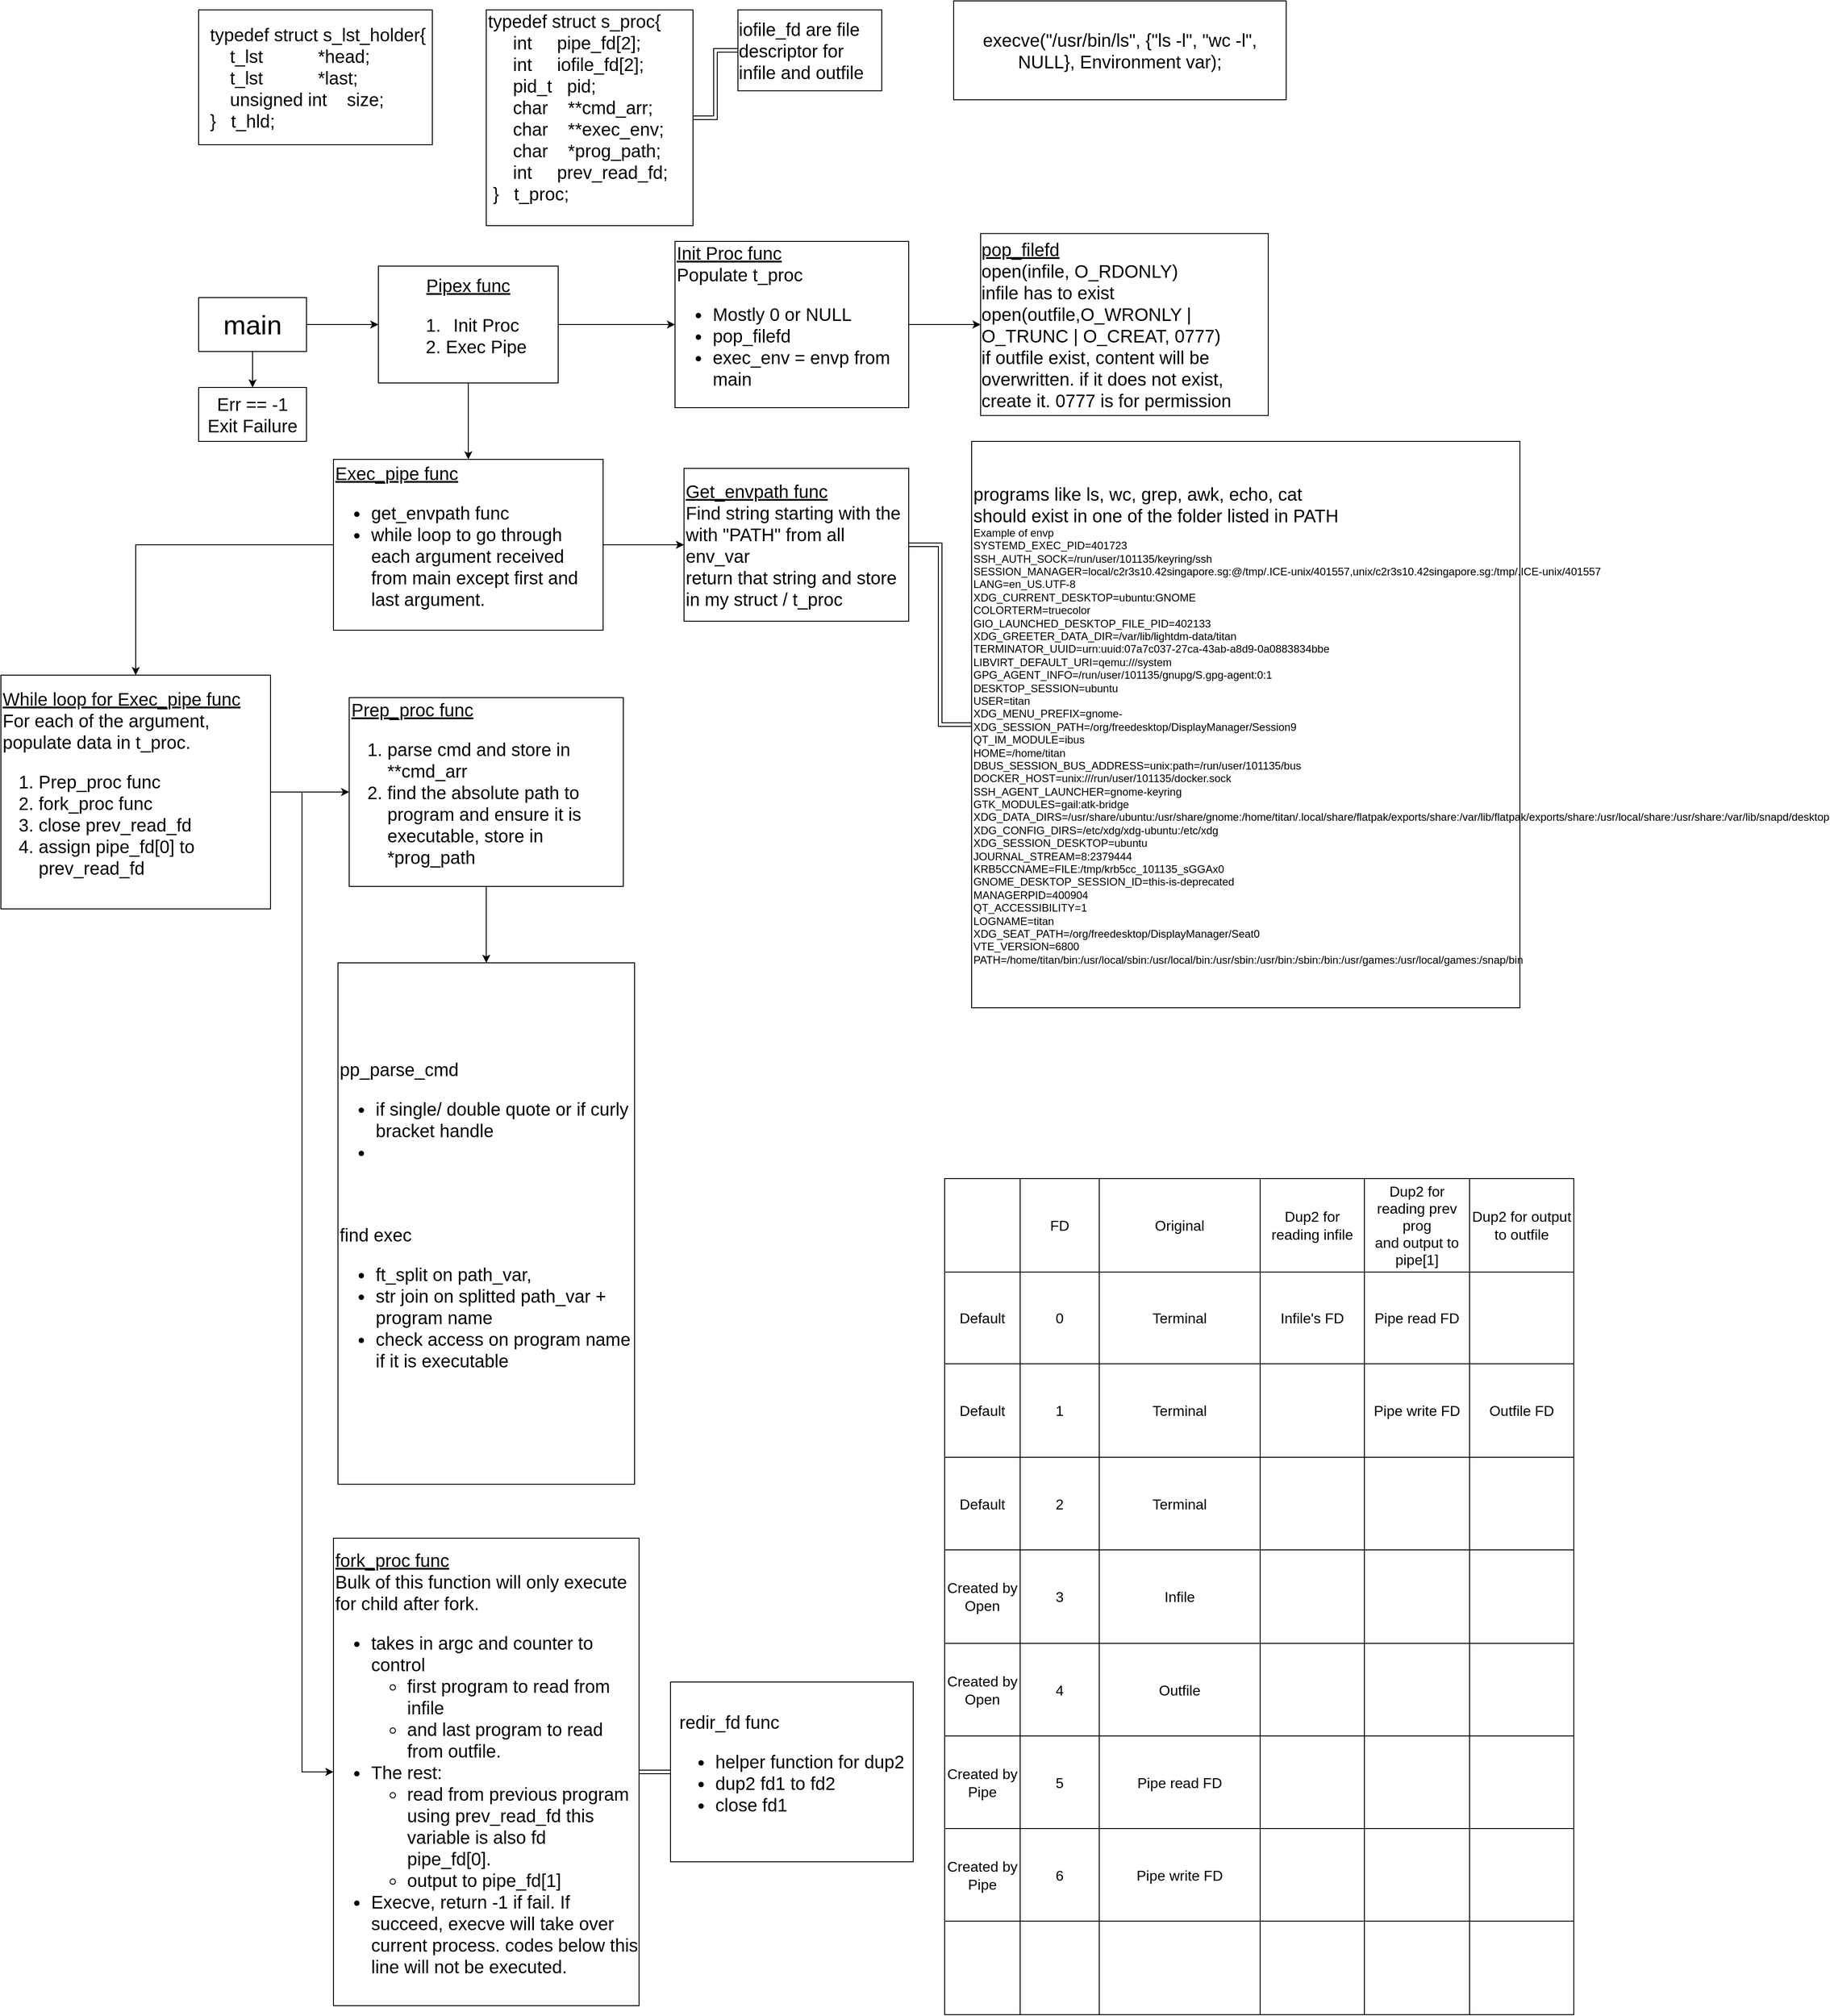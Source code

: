<mxfile version="22.0.8" type="github">
  <diagram name="Page-1" id="S5-0JtYaMWdxEyBJnW1v">
    <mxGraphModel dx="3718" dy="2700" grid="1" gridSize="10" guides="1" tooltips="1" connect="1" arrows="1" fold="1" page="1" pageScale="1" pageWidth="850" pageHeight="1100" math="0" shadow="0">
      <root>
        <mxCell id="0" />
        <mxCell id="1" parent="0" />
        <mxCell id="DZKNoQdhy6jW-IzfUURD-4" style="edgeStyle=orthogonalEdgeStyle;rounded=0;orthogonalLoop=1;jettySize=auto;html=1;" parent="1" source="DZKNoQdhy6jW-IzfUURD-2" target="DZKNoQdhy6jW-IzfUURD-3" edge="1">
          <mxGeometry relative="1" as="geometry" />
        </mxCell>
        <mxCell id="Xo_m1RiFRlMSzJI0WYCG-6" style="edgeStyle=orthogonalEdgeStyle;rounded=0;orthogonalLoop=1;jettySize=auto;html=1;entryX=0;entryY=0.5;entryDx=0;entryDy=0;" parent="1" source="DZKNoQdhy6jW-IzfUURD-2" target="DZKNoQdhy6jW-IzfUURD-5" edge="1">
          <mxGeometry relative="1" as="geometry" />
        </mxCell>
        <mxCell id="DZKNoQdhy6jW-IzfUURD-2" value="&lt;font style=&quot;font-size: 30px;&quot;&gt;main&lt;/font&gt;" style="rounded=0;whiteSpace=wrap;html=1;" parent="1" vertex="1">
          <mxGeometry x="40" y="80" width="120" height="60" as="geometry" />
        </mxCell>
        <mxCell id="DZKNoQdhy6jW-IzfUURD-3" value="&lt;font style=&quot;font-size: 20px;&quot;&gt;Err == -1&lt;br&gt;Exit Failure&lt;/font&gt;" style="rounded=0;whiteSpace=wrap;html=1;" parent="1" vertex="1">
          <mxGeometry x="40" y="180" width="120" height="60" as="geometry" />
        </mxCell>
        <mxCell id="Xo_m1RiFRlMSzJI0WYCG-9" style="edgeStyle=orthogonalEdgeStyle;rounded=0;orthogonalLoop=1;jettySize=auto;html=1;" parent="1" source="DZKNoQdhy6jW-IzfUURD-5" target="Xo_m1RiFRlMSzJI0WYCG-7" edge="1">
          <mxGeometry relative="1" as="geometry" />
        </mxCell>
        <mxCell id="Xo_m1RiFRlMSzJI0WYCG-14" style="edgeStyle=orthogonalEdgeStyle;rounded=0;orthogonalLoop=1;jettySize=auto;html=1;" parent="1" source="DZKNoQdhy6jW-IzfUURD-5" target="Xo_m1RiFRlMSzJI0WYCG-12" edge="1">
          <mxGeometry relative="1" as="geometry" />
        </mxCell>
        <mxCell id="DZKNoQdhy6jW-IzfUURD-5" value="&lt;font style=&quot;font-size: 20px;&quot;&gt;&lt;u&gt;Pipex func&lt;/u&gt;&lt;br&gt;&lt;ol&gt;&lt;li&gt;Init Proc&lt;/li&gt;&lt;li&gt;Exec Pipe&lt;/li&gt;&lt;/ol&gt;&lt;/font&gt;" style="rounded=0;whiteSpace=wrap;html=1;align=center;" parent="1" vertex="1">
          <mxGeometry x="240" y="45" width="200" height="130" as="geometry" />
        </mxCell>
        <mxCell id="Xo_m1RiFRlMSzJI0WYCG-5" style="edgeStyle=orthogonalEdgeStyle;rounded=0;orthogonalLoop=1;jettySize=auto;html=1;entryX=0;entryY=0.5;entryDx=0;entryDy=0;shape=link;" parent="1" source="Xo_m1RiFRlMSzJI0WYCG-1" target="Xo_m1RiFRlMSzJI0WYCG-3" edge="1">
          <mxGeometry relative="1" as="geometry" />
        </mxCell>
        <mxCell id="Xo_m1RiFRlMSzJI0WYCG-1" value="&lt;div style=&quot;font-size: 20px;&quot;&gt;&lt;font style=&quot;font-size: 20px;&quot;&gt;&lt;span style=&quot;background-color: initial;&quot;&gt;typedef struct s_proc{&lt;/span&gt;&lt;br&gt;&lt;/font&gt;&lt;/div&gt;&lt;div style=&quot;font-size: 20px;&quot;&gt;&lt;font style=&quot;font-size: 20px;&quot;&gt;&amp;nbsp; &amp;nbsp; &amp;nbsp;int&amp;nbsp; &amp;nbsp; &amp;nbsp;pipe_fd[2];&lt;/font&gt;&lt;/div&gt;&lt;div style=&quot;font-size: 20px;&quot;&gt;&lt;font style=&quot;font-size: 20px;&quot;&gt;&amp;nbsp; &amp;nbsp; &amp;nbsp;int&amp;nbsp; &amp;nbsp; &amp;nbsp;iofile_fd[2];&lt;/font&gt;&lt;/div&gt;&lt;div style=&quot;font-size: 20px;&quot;&gt;&lt;font style=&quot;font-size: 20px;&quot;&gt;&amp;nbsp; &amp;nbsp; &amp;nbsp;pid_t&amp;nbsp; &amp;nbsp;pid;&lt;/font&gt;&lt;/div&gt;&lt;div style=&quot;font-size: 20px;&quot;&gt;&lt;font style=&quot;font-size: 20px;&quot;&gt;&amp;nbsp; &amp;nbsp; &amp;nbsp;char&amp;nbsp; &amp;nbsp; **cmd_arr;&lt;/font&gt;&lt;/div&gt;&lt;div style=&quot;font-size: 20px;&quot;&gt;&lt;font style=&quot;font-size: 20px;&quot;&gt;&amp;nbsp; &amp;nbsp; &amp;nbsp;char&amp;nbsp; &amp;nbsp; **exec_env;&lt;/font&gt;&lt;/div&gt;&lt;div style=&quot;font-size: 20px;&quot;&gt;&lt;font style=&quot;font-size: 20px;&quot;&gt;&amp;nbsp; &amp;nbsp; &amp;nbsp;char&amp;nbsp; &amp;nbsp; *prog_path;&lt;/font&gt;&lt;/div&gt;&lt;div style=&quot;font-size: 20px;&quot;&gt;&lt;font style=&quot;font-size: 20px;&quot;&gt;&amp;nbsp; &amp;nbsp; &amp;nbsp;int&amp;nbsp; &amp;nbsp; &amp;nbsp;prev_read_fd;&lt;/font&gt;&lt;/div&gt;&lt;div style=&quot;font-size: 20px;&quot;&gt;&lt;font style=&quot;font-size: 20px;&quot;&gt;&amp;nbsp;}&amp;nbsp; &amp;nbsp;t_proc;&lt;/font&gt;&lt;/div&gt;&lt;div style=&quot;font-size: 20px;&quot;&gt;&lt;br&gt;&lt;/div&gt;" style="rounded=0;whiteSpace=wrap;html=1;align=left;" parent="1" vertex="1">
          <mxGeometry x="360" y="-240" width="230" height="240" as="geometry" />
        </mxCell>
        <mxCell id="Xo_m1RiFRlMSzJI0WYCG-2" value="&lt;div style=&quot;border-color: var(--border-color); text-align: left; font-size: 20px;&quot;&gt;&lt;font style=&quot;font-size: 20px;&quot;&gt;&amp;nbsp;typedef struct s_lst_holder{&lt;/font&gt;&lt;/div&gt;&lt;div style=&quot;border-color: var(--border-color); text-align: left; font-size: 20px;&quot;&gt;&lt;font style=&quot;font-size: 20px;&quot;&gt;&amp;nbsp; &amp;nbsp; &amp;nbsp;t_lst&amp;nbsp; &amp;nbsp; &amp;nbsp; &amp;nbsp; &amp;nbsp; &amp;nbsp;*head;&lt;/font&gt;&lt;/div&gt;&lt;div style=&quot;border-color: var(--border-color); text-align: left; font-size: 20px;&quot;&gt;&lt;font style=&quot;font-size: 20px;&quot;&gt;&amp;nbsp; &amp;nbsp; &amp;nbsp;t_lst&amp;nbsp; &amp;nbsp; &amp;nbsp; &amp;nbsp; &amp;nbsp; &amp;nbsp;*last;&lt;/font&gt;&lt;/div&gt;&lt;div style=&quot;border-color: var(--border-color); text-align: left; font-size: 20px;&quot;&gt;&lt;font style=&quot;font-size: 20px;&quot;&gt;&amp;nbsp; &amp;nbsp; &amp;nbsp;unsigned int&amp;nbsp; &amp;nbsp; size;&lt;/font&gt;&lt;/div&gt;&lt;div style=&quot;border-color: var(--border-color); text-align: left; font-size: 20px;&quot;&gt;&lt;font style=&quot;font-size: 20px;&quot;&gt;&amp;nbsp;}&amp;nbsp; &amp;nbsp;t_hld;&lt;/font&gt;&lt;/div&gt;" style="rounded=0;whiteSpace=wrap;html=1;" parent="1" vertex="1">
          <mxGeometry x="40" y="-240" width="260" height="150" as="geometry" />
        </mxCell>
        <mxCell id="Xo_m1RiFRlMSzJI0WYCG-3" value="&lt;div style=&quot;text-align: left;&quot;&gt;&lt;span style=&quot;background-color: initial;&quot;&gt;&lt;font style=&quot;font-size: 20px;&quot;&gt;iofile_fd are file descriptor for&amp;nbsp; infile and outfile&lt;/font&gt;&lt;/span&gt;&lt;/div&gt;" style="rounded=0;whiteSpace=wrap;html=1;" parent="1" vertex="1">
          <mxGeometry x="640" y="-240" width="160" height="90" as="geometry" />
        </mxCell>
        <mxCell id="Xo_m1RiFRlMSzJI0WYCG-11" style="edgeStyle=orthogonalEdgeStyle;rounded=0;orthogonalLoop=1;jettySize=auto;html=1;" parent="1" source="Xo_m1RiFRlMSzJI0WYCG-7" target="Xo_m1RiFRlMSzJI0WYCG-10" edge="1">
          <mxGeometry relative="1" as="geometry" />
        </mxCell>
        <mxCell id="Xo_m1RiFRlMSzJI0WYCG-7" value="&lt;font style=&quot;font-size: 20px;&quot;&gt;&lt;u&gt;Init Proc func&lt;/u&gt;&lt;br&gt;&lt;span style=&quot;background-color: initial;&quot;&gt;Populate t_proc&lt;/span&gt;&lt;br&gt;&lt;ul&gt;&lt;li&gt;&lt;font style=&quot;font-size: 20px;&quot;&gt;Mostly 0 or NULL&lt;br&gt;&lt;/font&gt;&lt;/li&gt;&lt;li&gt;&lt;font style=&quot;font-size: 20px;&quot;&gt;pop_filefd&lt;/font&gt;&lt;/li&gt;&lt;li&gt;&lt;font style=&quot;font-size: 20px;&quot;&gt;exec_env = envp from main&lt;/font&gt;&lt;/li&gt;&lt;/ul&gt;&lt;/font&gt;" style="rounded=0;whiteSpace=wrap;html=1;align=left;" parent="1" vertex="1">
          <mxGeometry x="570" y="17.5" width="260" height="185" as="geometry" />
        </mxCell>
        <mxCell id="Xo_m1RiFRlMSzJI0WYCG-10" value="&lt;div style=&quot;text-align: left; font-size: 20px;&quot;&gt;&lt;span style=&quot;background-color: initial;&quot;&gt;&lt;font style=&quot;font-size: 20px;&quot;&gt;&lt;u&gt;pop_filefd&lt;/u&gt;&lt;/font&gt;&lt;/span&gt;&lt;/div&gt;&lt;div style=&quot;text-align: left; font-size: 20px;&quot;&gt;&lt;span style=&quot;background-color: initial;&quot;&gt;&lt;font style=&quot;font-size: 20px;&quot;&gt;open(infile, O_RDONLY)&lt;/font&gt;&lt;/span&gt;&lt;/div&gt;&lt;div style=&quot;text-align: left; font-size: 20px;&quot;&gt;&lt;span style=&quot;background-color: initial;&quot;&gt;&lt;font style=&quot;font-size: 20px;&quot;&gt;infile has to exist&lt;/font&gt;&lt;/span&gt;&lt;/div&gt;&lt;div style=&quot;text-align: left; font-size: 20px;&quot;&gt;&lt;span style=&quot;background-color: initial;&quot;&gt;&lt;font style=&quot;font-size: 20px;&quot;&gt;open(outfile,O_WRONLY | O_TRUNC | O_CREAT, 0777)&lt;/font&gt;&lt;/span&gt;&lt;/div&gt;&lt;div style=&quot;text-align: left; font-size: 20px;&quot;&gt;&lt;span style=&quot;background-color: initial;&quot;&gt;&lt;font style=&quot;font-size: 20px;&quot;&gt;if outfile exist, content will be overwritten. if it does not exist, create it. 0777 is for permission&lt;/font&gt;&lt;/span&gt;&lt;/div&gt;" style="rounded=0;whiteSpace=wrap;html=1;" parent="1" vertex="1">
          <mxGeometry x="910" y="8.75" width="320" height="202.5" as="geometry" />
        </mxCell>
        <mxCell id="Xo_m1RiFRlMSzJI0WYCG-19" style="edgeStyle=orthogonalEdgeStyle;rounded=0;orthogonalLoop=1;jettySize=auto;html=1;entryX=0;entryY=0.5;entryDx=0;entryDy=0;" parent="1" source="Xo_m1RiFRlMSzJI0WYCG-12" target="Xo_m1RiFRlMSzJI0WYCG-13" edge="1">
          <mxGeometry relative="1" as="geometry" />
        </mxCell>
        <mxCell id="Xo_m1RiFRlMSzJI0WYCG-21" style="edgeStyle=orthogonalEdgeStyle;rounded=0;orthogonalLoop=1;jettySize=auto;html=1;entryX=0.5;entryY=0;entryDx=0;entryDy=0;" parent="1" source="Xo_m1RiFRlMSzJI0WYCG-12" target="Xo_m1RiFRlMSzJI0WYCG-20" edge="1">
          <mxGeometry relative="1" as="geometry" />
        </mxCell>
        <mxCell id="Xo_m1RiFRlMSzJI0WYCG-12" value="&lt;font style=&quot;font-size: 20px;&quot;&gt;&lt;u&gt;Exec_pipe func&lt;/u&gt;&lt;br&gt;&lt;ul&gt;&lt;li&gt;&lt;font style=&quot;font-size: 20px;&quot;&gt;get_envpath func&lt;/font&gt;&lt;/li&gt;&lt;li&gt;&lt;font style=&quot;font-size: 20px;&quot;&gt;while loop to go through each argument received from main except first and last argument.&lt;/font&gt;&lt;/li&gt;&lt;/ul&gt;&lt;/font&gt;" style="rounded=0;whiteSpace=wrap;html=1;align=left;" parent="1" vertex="1">
          <mxGeometry x="190" y="260" width="300" height="190" as="geometry" />
        </mxCell>
        <mxCell id="Xo_m1RiFRlMSzJI0WYCG-16" style="edgeStyle=orthogonalEdgeStyle;rounded=0;orthogonalLoop=1;jettySize=auto;html=1;shape=link;" parent="1" source="Xo_m1RiFRlMSzJI0WYCG-13" target="Xo_m1RiFRlMSzJI0WYCG-15" edge="1">
          <mxGeometry relative="1" as="geometry" />
        </mxCell>
        <mxCell id="Xo_m1RiFRlMSzJI0WYCG-13" value="&lt;font style=&quot;font-size: 20px;&quot;&gt;&lt;u&gt;Get_envpath func&lt;/u&gt;&lt;br&gt;Find string starting with the with &quot;PATH&quot; from all env_var&lt;br&gt;return that string and store in my struct / t_proc&lt;br&gt;&lt;/font&gt;" style="rounded=0;whiteSpace=wrap;html=1;align=left;" parent="1" vertex="1">
          <mxGeometry x="580" y="270" width="250" height="170" as="geometry" />
        </mxCell>
        <mxCell id="Xo_m1RiFRlMSzJI0WYCG-15" value="&lt;div style=&quot;text-align: justify;&quot;&gt;&lt;br&gt;&lt;/div&gt;&lt;font style=&quot;font-size: 20px;&quot;&gt;&lt;div style=&quot;text-align: justify;&quot;&gt;&lt;span style=&quot;background-color: initial;&quot;&gt;programs like ls, wc, grep, awk, echo, cat&amp;nbsp;&lt;/span&gt;&lt;/div&gt;&lt;div style=&quot;text-align: justify;&quot;&gt;&lt;span style=&quot;background-color: initial;&quot;&gt;should exist in one of the folder listed in PATH&lt;/span&gt;&lt;/div&gt;&lt;/font&gt;&lt;div style=&quot;text-align: justify;&quot;&gt;&lt;span style=&quot;background-color: initial;&quot;&gt;Example of envp&lt;/span&gt;&lt;/div&gt;&lt;div style=&quot;text-align: justify;&quot;&gt;SYSTEMD_EXEC_PID=401723&lt;/div&gt;&lt;div style=&quot;text-align: justify;&quot;&gt;SSH_AUTH_SOCK=/run/user/101135/keyring/ssh&lt;/div&gt;&lt;div style=&quot;text-align: justify;&quot;&gt;SESSION_MANAGER=local/c2r3s10.42singapore.sg:@/tmp/.ICE-unix/401557,unix/c2r3s10.42singapore.sg:/tmp/.ICE-unix/401557&lt;/div&gt;&lt;div style=&quot;text-align: justify;&quot;&gt;LANG=en_US.UTF-8&lt;/div&gt;&lt;div style=&quot;text-align: justify;&quot;&gt;XDG_CURRENT_DESKTOP=ubuntu:GNOME&lt;/div&gt;&lt;div style=&quot;text-align: justify;&quot;&gt;COLORTERM=truecolor&lt;/div&gt;&lt;div style=&quot;text-align: justify;&quot;&gt;GIO_LAUNCHED_DESKTOP_FILE_PID=402133&lt;/div&gt;&lt;div style=&quot;text-align: justify;&quot;&gt;XDG_GREETER_DATA_DIR=/var/lib/lightdm-data/titan&lt;/div&gt;&lt;div style=&quot;text-align: justify;&quot;&gt;TERMINATOR_UUID=urn:uuid:07a7c037-27ca-43ab-a8d9-0a0883834bbe&lt;/div&gt;&lt;div style=&quot;text-align: justify;&quot;&gt;LIBVIRT_DEFAULT_URI=qemu:///system&lt;/div&gt;&lt;div style=&quot;text-align: justify;&quot;&gt;GPG_AGENT_INFO=/run/user/101135/gnupg/S.gpg-agent:0:1&lt;/div&gt;&lt;div style=&quot;text-align: justify;&quot;&gt;DESKTOP_SESSION=ubuntu&lt;/div&gt;&lt;div style=&quot;text-align: justify;&quot;&gt;USER=titan&lt;/div&gt;&lt;div style=&quot;text-align: justify;&quot;&gt;XDG_MENU_PREFIX=gnome-&lt;/div&gt;&lt;div style=&quot;text-align: justify;&quot;&gt;XDG_SESSION_PATH=/org/freedesktop/DisplayManager/Session9&lt;/div&gt;&lt;div style=&quot;text-align: justify;&quot;&gt;QT_IM_MODULE=ibus&lt;/div&gt;&lt;div style=&quot;text-align: justify;&quot;&gt;HOME=/home/titan&lt;/div&gt;&lt;div style=&quot;text-align: justify;&quot;&gt;DBUS_SESSION_BUS_ADDRESS=unix:path=/run/user/101135/bus&lt;/div&gt;&lt;div style=&quot;text-align: justify;&quot;&gt;DOCKER_HOST=unix:///run/user/101135/docker.sock&lt;/div&gt;&lt;div style=&quot;text-align: justify;&quot;&gt;SSH_AGENT_LAUNCHER=gnome-keyring&lt;/div&gt;&lt;div style=&quot;text-align: justify;&quot;&gt;GTK_MODULES=gail:atk-bridge&lt;/div&gt;&lt;div style=&quot;text-align: justify;&quot;&gt;XDG_DATA_DIRS=/usr/share/ubuntu:/usr/share/gnome:/home/titan/.local/share/flatpak/exports/share:/var/lib/flatpak/exports/share:/usr/local/share:/usr/share:/var/lib/snapd/desktop&lt;/div&gt;&lt;div style=&quot;text-align: justify;&quot;&gt;XDG_CONFIG_DIRS=/etc/xdg/xdg-ubuntu:/etc/xdg&lt;/div&gt;&lt;div style=&quot;text-align: justify;&quot;&gt;XDG_SESSION_DESKTOP=ubuntu&lt;/div&gt;&lt;div style=&quot;text-align: justify;&quot;&gt;JOURNAL_STREAM=8:2379444&lt;/div&gt;&lt;div style=&quot;text-align: justify;&quot;&gt;KRB5CCNAME=FILE:/tmp/krb5cc_101135_sGGAx0&lt;/div&gt;&lt;div style=&quot;text-align: justify;&quot;&gt;GNOME_DESKTOP_SESSION_ID=this-is-deprecated&lt;/div&gt;&lt;div style=&quot;text-align: justify;&quot;&gt;MANAGERPID=400904&lt;/div&gt;&lt;div style=&quot;text-align: justify;&quot;&gt;QT_ACCESSIBILITY=1&lt;/div&gt;&lt;div style=&quot;text-align: justify;&quot;&gt;LOGNAME=titan&lt;/div&gt;&lt;div style=&quot;text-align: justify;&quot;&gt;XDG_SEAT_PATH=/org/freedesktop/DisplayManager/Seat0&lt;/div&gt;&lt;div style=&quot;text-align: justify;&quot;&gt;VTE_VERSION=6800&lt;/div&gt;&lt;div style=&quot;text-align: justify;&quot;&gt;PATH=/home/titan/bin:/usr/local/sbin:/usr/local/bin:/usr/sbin:/usr/bin:/sbin:/bin:/usr/games:/usr/local/games:/snap/bin&lt;/div&gt;&lt;div style=&quot;text-align: justify;&quot;&gt;&lt;br&gt;&lt;/div&gt;" style="rounded=0;whiteSpace=wrap;html=1;align=left;" parent="1" vertex="1">
          <mxGeometry x="900" y="240" width="610" height="630" as="geometry" />
        </mxCell>
        <mxCell id="Xo_m1RiFRlMSzJI0WYCG-24" style="edgeStyle=orthogonalEdgeStyle;rounded=0;orthogonalLoop=1;jettySize=auto;html=1;" parent="1" source="Xo_m1RiFRlMSzJI0WYCG-20" target="Xo_m1RiFRlMSzJI0WYCG-22" edge="1">
          <mxGeometry relative="1" as="geometry" />
        </mxCell>
        <mxCell id="Xo_m1RiFRlMSzJI0WYCG-27" style="edgeStyle=orthogonalEdgeStyle;rounded=0;orthogonalLoop=1;jettySize=auto;html=1;entryX=0;entryY=0.5;entryDx=0;entryDy=0;" parent="1" source="Xo_m1RiFRlMSzJI0WYCG-20" target="Xo_m1RiFRlMSzJI0WYCG-25" edge="1">
          <mxGeometry relative="1" as="geometry" />
        </mxCell>
        <mxCell id="Xo_m1RiFRlMSzJI0WYCG-20" value="&lt;font style=&quot;font-size: 20px;&quot;&gt;&lt;u&gt;While loop for Exec_pipe func&lt;br&gt;&lt;/u&gt;For each of the argument, populate data in t_proc.&lt;br&gt;&lt;ol&gt;&lt;li&gt;&lt;font style=&quot;font-size: 20px;&quot;&gt;Prep_proc func&lt;/font&gt;&lt;/li&gt;&lt;li&gt;&lt;font style=&quot;font-size: 20px;&quot;&gt;fork_proc func&lt;/font&gt;&lt;/li&gt;&lt;li&gt;&lt;font style=&quot;font-size: 20px;&quot;&gt;close prev_read_fd&lt;/font&gt;&lt;/li&gt;&lt;li&gt;&lt;font style=&quot;font-size: 20px;&quot;&gt;assign pipe_fd[0] to prev_read_fd&amp;nbsp;&lt;/font&gt;&lt;/li&gt;&lt;/ol&gt;&lt;/font&gt;" style="rounded=0;whiteSpace=wrap;html=1;align=left;" parent="1" vertex="1">
          <mxGeometry x="-180" y="500" width="300" height="260" as="geometry" />
        </mxCell>
        <mxCell id="T_XelG2kcNuDPpH44jGu-3" style="edgeStyle=orthogonalEdgeStyle;rounded=0;orthogonalLoop=1;jettySize=auto;html=1;" parent="1" source="Xo_m1RiFRlMSzJI0WYCG-22" target="T_XelG2kcNuDPpH44jGu-1" edge="1">
          <mxGeometry relative="1" as="geometry" />
        </mxCell>
        <mxCell id="Xo_m1RiFRlMSzJI0WYCG-22" value="&lt;font style=&quot;font-size: 20px;&quot;&gt;&lt;u&gt;Prep_proc func&lt;br&gt;&lt;/u&gt;&lt;ol style=&quot;border-color: var(--border-color);&quot;&gt;&lt;li style=&quot;border-color: var(--border-color);&quot;&gt;&lt;font style=&quot;border-color: var(--border-color);&quot;&gt;parse cmd and store in **cmd_arr&lt;/font&gt;&lt;/li&gt;&lt;li style=&quot;border-color: var(--border-color);&quot;&gt;&lt;font style=&quot;border-color: var(--border-color);&quot;&gt;find the absolute path to program and ensure it is executable, store in *prog_path&lt;/font&gt;&lt;/li&gt;&lt;/ol&gt;&lt;/font&gt;" style="rounded=0;whiteSpace=wrap;html=1;align=left;" parent="1" vertex="1">
          <mxGeometry x="207.5" y="525" width="305" height="210" as="geometry" />
        </mxCell>
        <mxCell id="Xo_m1RiFRlMSzJI0WYCG-29" style="edgeStyle=orthogonalEdgeStyle;rounded=0;orthogonalLoop=1;jettySize=auto;html=1;entryX=0;entryY=0.5;entryDx=0;entryDy=0;shape=link;" parent="1" source="Xo_m1RiFRlMSzJI0WYCG-25" target="Xo_m1RiFRlMSzJI0WYCG-28" edge="1">
          <mxGeometry relative="1" as="geometry" />
        </mxCell>
        <mxCell id="Xo_m1RiFRlMSzJI0WYCG-25" value="&lt;font style=&quot;font-size: 20px;&quot;&gt;&lt;u&gt;fork_proc func&lt;br&gt;&lt;/u&gt;Bulk of this function will only execute for child after fork.&lt;br&gt;&lt;ul&gt;&lt;li&gt;&lt;span style=&quot;background-color: initial;&quot;&gt;takes in argc and counter to control&lt;/span&gt;&lt;br&gt;&lt;/li&gt;&lt;ul&gt;&lt;li&gt;&lt;span style=&quot;background-color: initial;&quot;&gt;first program to read from infile&lt;/span&gt;&lt;/li&gt;&lt;li&gt;&lt;span style=&quot;background-color: initial;&quot;&gt;and last program to read from outfile.&amp;nbsp;&lt;/span&gt;&lt;/li&gt;&lt;/ul&gt;&lt;li&gt;&lt;span style=&quot;background-color: initial;&quot;&gt;The rest:&lt;/span&gt;&lt;/li&gt;&lt;ul&gt;&lt;li&gt;&lt;span style=&quot;background-color: initial;&quot;&gt;read from previous program using prev_read_fd&amp;nbsp;&lt;/span&gt;this variable is also fd pipe_fd[0].&amp;nbsp;&lt;/li&gt;&lt;li&gt;output to pipe_fd[1]&lt;/li&gt;&lt;/ul&gt;&lt;li&gt;Execve, return -1 if fail. If succeed, execve will take over current process. codes below this line will not be executed.&lt;/li&gt;&lt;/ul&gt;&lt;/font&gt;" style="rounded=0;whiteSpace=wrap;html=1;align=left;" parent="1" vertex="1">
          <mxGeometry x="190" y="1460" width="340" height="520" as="geometry" />
        </mxCell>
        <mxCell id="Xo_m1RiFRlMSzJI0WYCG-28" value="&lt;div style=&quot;text-align: left;&quot;&gt;&lt;span style=&quot;font-size: 20px; background-color: initial;&quot;&gt;redir_fd func&lt;/span&gt;&lt;/div&gt;&lt;font style=&quot;font-size: 20px;&quot;&gt;&lt;ul&gt;&lt;li style=&quot;text-align: left;&quot;&gt;&lt;font style=&quot;font-size: 20px;&quot;&gt;helper function for dup2&lt;/font&gt;&lt;/li&gt;&lt;li style=&quot;text-align: left;&quot;&gt;&lt;font style=&quot;font-size: 20px;&quot;&gt;dup2 fd1 to fd2&lt;/font&gt;&lt;/li&gt;&lt;li style=&quot;text-align: left;&quot;&gt;&lt;font style=&quot;font-size: 20px;&quot;&gt;close fd1&lt;/font&gt;&lt;/li&gt;&lt;/ul&gt;&lt;/font&gt;" style="rounded=0;whiteSpace=wrap;html=1;" parent="1" vertex="1">
          <mxGeometry x="565" y="1620" width="270" height="200" as="geometry" />
        </mxCell>
        <mxCell id="Xo_m1RiFRlMSzJI0WYCG-70" value="Table" style="shape=table;startSize=0;container=1;collapsible=0;childLayout=tableLayout;strokeColor=default;fontSize=16;fontColor=none;noLabel=1;" parent="1" vertex="1">
          <mxGeometry x="870" y="1060" width="700" height="930" as="geometry" />
        </mxCell>
        <mxCell id="Xo_m1RiFRlMSzJI0WYCG-83" style="shape=tableRow;horizontal=0;startSize=0;swimlaneHead=0;swimlaneBody=0;strokeColor=inherit;top=0;left=0;bottom=0;right=0;collapsible=0;dropTarget=0;fillColor=none;points=[[0,0.5],[1,0.5]];portConstraint=eastwest;fontSize=16;" parent="Xo_m1RiFRlMSzJI0WYCG-70" vertex="1">
          <mxGeometry width="700" height="104" as="geometry" />
        </mxCell>
        <mxCell id="Xo_m1RiFRlMSzJI0WYCG-84" style="shape=partialRectangle;html=1;whiteSpace=wrap;connectable=0;strokeColor=inherit;overflow=hidden;fillColor=none;top=0;left=0;bottom=0;right=0;pointerEvents=1;fontSize=16;" parent="Xo_m1RiFRlMSzJI0WYCG-83" vertex="1">
          <mxGeometry width="84" height="104" as="geometry">
            <mxRectangle width="84" height="104" as="alternateBounds" />
          </mxGeometry>
        </mxCell>
        <mxCell id="Xo_m1RiFRlMSzJI0WYCG-85" value="FD" style="shape=partialRectangle;html=1;whiteSpace=wrap;connectable=0;strokeColor=inherit;overflow=hidden;fillColor=none;top=0;left=0;bottom=0;right=0;pointerEvents=1;fontSize=16;" parent="Xo_m1RiFRlMSzJI0WYCG-83" vertex="1">
          <mxGeometry x="84" width="88" height="104" as="geometry">
            <mxRectangle width="88" height="104" as="alternateBounds" />
          </mxGeometry>
        </mxCell>
        <mxCell id="Xo_m1RiFRlMSzJI0WYCG-86" value="Original" style="shape=partialRectangle;html=1;whiteSpace=wrap;connectable=0;strokeColor=inherit;overflow=hidden;fillColor=none;top=0;left=0;bottom=0;right=0;pointerEvents=1;fontSize=16;" parent="Xo_m1RiFRlMSzJI0WYCG-83" vertex="1">
          <mxGeometry x="172" width="179" height="104" as="geometry">
            <mxRectangle width="179" height="104" as="alternateBounds" />
          </mxGeometry>
        </mxCell>
        <mxCell id="Xo_m1RiFRlMSzJI0WYCG-99" value="Dup2 for reading infile" style="shape=partialRectangle;html=1;whiteSpace=wrap;connectable=0;strokeColor=inherit;overflow=hidden;fillColor=none;top=0;left=0;bottom=0;right=0;pointerEvents=1;fontSize=16;" parent="Xo_m1RiFRlMSzJI0WYCG-83" vertex="1">
          <mxGeometry x="351" width="116" height="104" as="geometry">
            <mxRectangle width="116" height="104" as="alternateBounds" />
          </mxGeometry>
        </mxCell>
        <mxCell id="Xo_m1RiFRlMSzJI0WYCG-116" value="Dup2 for reading prev prog&lt;br&gt;and output to pipe[1]" style="shape=partialRectangle;html=1;whiteSpace=wrap;connectable=0;strokeColor=inherit;overflow=hidden;fillColor=none;top=0;left=0;bottom=0;right=0;pointerEvents=1;fontSize=16;" parent="Xo_m1RiFRlMSzJI0WYCG-83" vertex="1">
          <mxGeometry x="467" width="117" height="104" as="geometry">
            <mxRectangle width="117" height="104" as="alternateBounds" />
          </mxGeometry>
        </mxCell>
        <mxCell id="Xo_m1RiFRlMSzJI0WYCG-125" value="Dup2 for output to outfile" style="shape=partialRectangle;html=1;whiteSpace=wrap;connectable=0;strokeColor=inherit;overflow=hidden;fillColor=none;top=0;left=0;bottom=0;right=0;pointerEvents=1;fontSize=16;" parent="Xo_m1RiFRlMSzJI0WYCG-83" vertex="1">
          <mxGeometry x="584" width="116" height="104" as="geometry">
            <mxRectangle width="116" height="104" as="alternateBounds" />
          </mxGeometry>
        </mxCell>
        <mxCell id="Xo_m1RiFRlMSzJI0WYCG-87" style="shape=tableRow;horizontal=0;startSize=0;swimlaneHead=0;swimlaneBody=0;strokeColor=inherit;top=0;left=0;bottom=0;right=0;collapsible=0;dropTarget=0;fillColor=none;points=[[0,0.5],[1,0.5]];portConstraint=eastwest;fontSize=16;" parent="Xo_m1RiFRlMSzJI0WYCG-70" vertex="1">
          <mxGeometry y="104" width="700" height="102" as="geometry" />
        </mxCell>
        <mxCell id="Xo_m1RiFRlMSzJI0WYCG-88" value="Default" style="shape=partialRectangle;html=1;whiteSpace=wrap;connectable=0;strokeColor=inherit;overflow=hidden;fillColor=none;top=0;left=0;bottom=0;right=0;pointerEvents=1;fontSize=16;" parent="Xo_m1RiFRlMSzJI0WYCG-87" vertex="1">
          <mxGeometry width="84" height="102" as="geometry">
            <mxRectangle width="84" height="102" as="alternateBounds" />
          </mxGeometry>
        </mxCell>
        <mxCell id="Xo_m1RiFRlMSzJI0WYCG-89" value="0" style="shape=partialRectangle;html=1;whiteSpace=wrap;connectable=0;strokeColor=inherit;overflow=hidden;fillColor=none;top=0;left=0;bottom=0;right=0;pointerEvents=1;fontSize=16;" parent="Xo_m1RiFRlMSzJI0WYCG-87" vertex="1">
          <mxGeometry x="84" width="88" height="102" as="geometry">
            <mxRectangle width="88" height="102" as="alternateBounds" />
          </mxGeometry>
        </mxCell>
        <mxCell id="Xo_m1RiFRlMSzJI0WYCG-90" value="Terminal" style="shape=partialRectangle;html=1;whiteSpace=wrap;connectable=0;strokeColor=inherit;overflow=hidden;fillColor=none;top=0;left=0;bottom=0;right=0;pointerEvents=1;fontSize=16;" parent="Xo_m1RiFRlMSzJI0WYCG-87" vertex="1">
          <mxGeometry x="172" width="179" height="102" as="geometry">
            <mxRectangle width="179" height="102" as="alternateBounds" />
          </mxGeometry>
        </mxCell>
        <mxCell id="Xo_m1RiFRlMSzJI0WYCG-100" value="Infile&#39;s FD" style="shape=partialRectangle;html=1;whiteSpace=wrap;connectable=0;strokeColor=inherit;overflow=hidden;fillColor=none;top=0;left=0;bottom=0;right=0;pointerEvents=1;fontSize=16;" parent="Xo_m1RiFRlMSzJI0WYCG-87" vertex="1">
          <mxGeometry x="351" width="116" height="102" as="geometry">
            <mxRectangle width="116" height="102" as="alternateBounds" />
          </mxGeometry>
        </mxCell>
        <mxCell id="Xo_m1RiFRlMSzJI0WYCG-117" value="Pipe read FD" style="shape=partialRectangle;html=1;whiteSpace=wrap;connectable=0;strokeColor=inherit;overflow=hidden;fillColor=none;top=0;left=0;bottom=0;right=0;pointerEvents=1;fontSize=16;" parent="Xo_m1RiFRlMSzJI0WYCG-87" vertex="1">
          <mxGeometry x="467" width="117" height="102" as="geometry">
            <mxRectangle width="117" height="102" as="alternateBounds" />
          </mxGeometry>
        </mxCell>
        <mxCell id="Xo_m1RiFRlMSzJI0WYCG-126" style="shape=partialRectangle;html=1;whiteSpace=wrap;connectable=0;strokeColor=inherit;overflow=hidden;fillColor=none;top=0;left=0;bottom=0;right=0;pointerEvents=1;fontSize=16;" parent="Xo_m1RiFRlMSzJI0WYCG-87" vertex="1">
          <mxGeometry x="584" width="116" height="102" as="geometry">
            <mxRectangle width="116" height="102" as="alternateBounds" />
          </mxGeometry>
        </mxCell>
        <mxCell id="Xo_m1RiFRlMSzJI0WYCG-91" style="shape=tableRow;horizontal=0;startSize=0;swimlaneHead=0;swimlaneBody=0;strokeColor=inherit;top=0;left=0;bottom=0;right=0;collapsible=0;dropTarget=0;fillColor=none;points=[[0,0.5],[1,0.5]];portConstraint=eastwest;fontSize=16;" parent="Xo_m1RiFRlMSzJI0WYCG-70" vertex="1">
          <mxGeometry y="206" width="700" height="104" as="geometry" />
        </mxCell>
        <mxCell id="Xo_m1RiFRlMSzJI0WYCG-92" value="Default" style="shape=partialRectangle;html=1;whiteSpace=wrap;connectable=0;strokeColor=inherit;overflow=hidden;fillColor=none;top=0;left=0;bottom=0;right=0;pointerEvents=1;fontSize=16;" parent="Xo_m1RiFRlMSzJI0WYCG-91" vertex="1">
          <mxGeometry width="84" height="104" as="geometry">
            <mxRectangle width="84" height="104" as="alternateBounds" />
          </mxGeometry>
        </mxCell>
        <mxCell id="Xo_m1RiFRlMSzJI0WYCG-93" value="1" style="shape=partialRectangle;html=1;whiteSpace=wrap;connectable=0;strokeColor=inherit;overflow=hidden;fillColor=none;top=0;left=0;bottom=0;right=0;pointerEvents=1;fontSize=16;" parent="Xo_m1RiFRlMSzJI0WYCG-91" vertex="1">
          <mxGeometry x="84" width="88" height="104" as="geometry">
            <mxRectangle width="88" height="104" as="alternateBounds" />
          </mxGeometry>
        </mxCell>
        <mxCell id="Xo_m1RiFRlMSzJI0WYCG-94" value="Terminal" style="shape=partialRectangle;html=1;whiteSpace=wrap;connectable=0;strokeColor=inherit;overflow=hidden;fillColor=none;top=0;left=0;bottom=0;right=0;pointerEvents=1;fontSize=16;" parent="Xo_m1RiFRlMSzJI0WYCG-91" vertex="1">
          <mxGeometry x="172" width="179" height="104" as="geometry">
            <mxRectangle width="179" height="104" as="alternateBounds" />
          </mxGeometry>
        </mxCell>
        <mxCell id="Xo_m1RiFRlMSzJI0WYCG-101" style="shape=partialRectangle;html=1;whiteSpace=wrap;connectable=0;strokeColor=inherit;overflow=hidden;fillColor=none;top=0;left=0;bottom=0;right=0;pointerEvents=1;fontSize=16;" parent="Xo_m1RiFRlMSzJI0WYCG-91" vertex="1">
          <mxGeometry x="351" width="116" height="104" as="geometry">
            <mxRectangle width="116" height="104" as="alternateBounds" />
          </mxGeometry>
        </mxCell>
        <mxCell id="Xo_m1RiFRlMSzJI0WYCG-118" value="Pipe write FD" style="shape=partialRectangle;html=1;whiteSpace=wrap;connectable=0;strokeColor=inherit;overflow=hidden;fillColor=none;top=0;left=0;bottom=0;right=0;pointerEvents=1;fontSize=16;" parent="Xo_m1RiFRlMSzJI0WYCG-91" vertex="1">
          <mxGeometry x="467" width="117" height="104" as="geometry">
            <mxRectangle width="117" height="104" as="alternateBounds" />
          </mxGeometry>
        </mxCell>
        <mxCell id="Xo_m1RiFRlMSzJI0WYCG-127" value="Outfile FD" style="shape=partialRectangle;html=1;whiteSpace=wrap;connectable=0;strokeColor=inherit;overflow=hidden;fillColor=none;top=0;left=0;bottom=0;right=0;pointerEvents=1;fontSize=16;" parent="Xo_m1RiFRlMSzJI0WYCG-91" vertex="1">
          <mxGeometry x="584" width="116" height="104" as="geometry">
            <mxRectangle width="116" height="104" as="alternateBounds" />
          </mxGeometry>
        </mxCell>
        <mxCell id="Xo_m1RiFRlMSzJI0WYCG-95" style="shape=tableRow;horizontal=0;startSize=0;swimlaneHead=0;swimlaneBody=0;strokeColor=inherit;top=0;left=0;bottom=0;right=0;collapsible=0;dropTarget=0;fillColor=none;points=[[0,0.5],[1,0.5]];portConstraint=eastwest;fontSize=16;" parent="Xo_m1RiFRlMSzJI0WYCG-70" vertex="1">
          <mxGeometry y="310" width="700" height="103" as="geometry" />
        </mxCell>
        <mxCell id="Xo_m1RiFRlMSzJI0WYCG-96" value="Default" style="shape=partialRectangle;html=1;whiteSpace=wrap;connectable=0;strokeColor=inherit;overflow=hidden;fillColor=none;top=0;left=0;bottom=0;right=0;pointerEvents=1;fontSize=16;" parent="Xo_m1RiFRlMSzJI0WYCG-95" vertex="1">
          <mxGeometry width="84" height="103" as="geometry">
            <mxRectangle width="84" height="103" as="alternateBounds" />
          </mxGeometry>
        </mxCell>
        <mxCell id="Xo_m1RiFRlMSzJI0WYCG-97" value="2" style="shape=partialRectangle;html=1;whiteSpace=wrap;connectable=0;strokeColor=inherit;overflow=hidden;fillColor=none;top=0;left=0;bottom=0;right=0;pointerEvents=1;fontSize=16;" parent="Xo_m1RiFRlMSzJI0WYCG-95" vertex="1">
          <mxGeometry x="84" width="88" height="103" as="geometry">
            <mxRectangle width="88" height="103" as="alternateBounds" />
          </mxGeometry>
        </mxCell>
        <mxCell id="Xo_m1RiFRlMSzJI0WYCG-98" value="Terminal" style="shape=partialRectangle;html=1;whiteSpace=wrap;connectable=0;strokeColor=inherit;overflow=hidden;fillColor=none;top=0;left=0;bottom=0;right=0;pointerEvents=1;fontSize=16;" parent="Xo_m1RiFRlMSzJI0WYCG-95" vertex="1">
          <mxGeometry x="172" width="179" height="103" as="geometry">
            <mxRectangle width="179" height="103" as="alternateBounds" />
          </mxGeometry>
        </mxCell>
        <mxCell id="Xo_m1RiFRlMSzJI0WYCG-102" style="shape=partialRectangle;html=1;whiteSpace=wrap;connectable=0;strokeColor=inherit;overflow=hidden;fillColor=none;top=0;left=0;bottom=0;right=0;pointerEvents=1;fontSize=16;" parent="Xo_m1RiFRlMSzJI0WYCG-95" vertex="1">
          <mxGeometry x="351" width="116" height="103" as="geometry">
            <mxRectangle width="116" height="103" as="alternateBounds" />
          </mxGeometry>
        </mxCell>
        <mxCell id="Xo_m1RiFRlMSzJI0WYCG-119" style="shape=partialRectangle;html=1;whiteSpace=wrap;connectable=0;strokeColor=inherit;overflow=hidden;fillColor=none;top=0;left=0;bottom=0;right=0;pointerEvents=1;fontSize=16;" parent="Xo_m1RiFRlMSzJI0WYCG-95" vertex="1">
          <mxGeometry x="467" width="117" height="103" as="geometry">
            <mxRectangle width="117" height="103" as="alternateBounds" />
          </mxGeometry>
        </mxCell>
        <mxCell id="Xo_m1RiFRlMSzJI0WYCG-128" style="shape=partialRectangle;html=1;whiteSpace=wrap;connectable=0;strokeColor=inherit;overflow=hidden;fillColor=none;top=0;left=0;bottom=0;right=0;pointerEvents=1;fontSize=16;" parent="Xo_m1RiFRlMSzJI0WYCG-95" vertex="1">
          <mxGeometry x="584" width="116" height="103" as="geometry">
            <mxRectangle width="116" height="103" as="alternateBounds" />
          </mxGeometry>
        </mxCell>
        <mxCell id="Xo_m1RiFRlMSzJI0WYCG-71" value="" style="shape=tableRow;horizontal=0;startSize=0;swimlaneHead=0;swimlaneBody=0;strokeColor=inherit;top=0;left=0;bottom=0;right=0;collapsible=0;dropTarget=0;fillColor=none;points=[[0,0.5],[1,0.5]];portConstraint=eastwest;fontSize=16;" parent="Xo_m1RiFRlMSzJI0WYCG-70" vertex="1">
          <mxGeometry y="413" width="700" height="104" as="geometry" />
        </mxCell>
        <mxCell id="Xo_m1RiFRlMSzJI0WYCG-72" value="Created by Open" style="shape=partialRectangle;html=1;whiteSpace=wrap;connectable=0;strokeColor=inherit;overflow=hidden;fillColor=none;top=0;left=0;bottom=0;right=0;pointerEvents=1;fontSize=16;" parent="Xo_m1RiFRlMSzJI0WYCG-71" vertex="1">
          <mxGeometry width="84" height="104" as="geometry">
            <mxRectangle width="84" height="104" as="alternateBounds" />
          </mxGeometry>
        </mxCell>
        <mxCell id="Xo_m1RiFRlMSzJI0WYCG-73" value="3" style="shape=partialRectangle;html=1;whiteSpace=wrap;connectable=0;strokeColor=inherit;overflow=hidden;fillColor=none;top=0;left=0;bottom=0;right=0;pointerEvents=1;fontSize=16;" parent="Xo_m1RiFRlMSzJI0WYCG-71" vertex="1">
          <mxGeometry x="84" width="88" height="104" as="geometry">
            <mxRectangle width="88" height="104" as="alternateBounds" />
          </mxGeometry>
        </mxCell>
        <mxCell id="Xo_m1RiFRlMSzJI0WYCG-74" value="Infile" style="shape=partialRectangle;html=1;whiteSpace=wrap;connectable=0;strokeColor=inherit;overflow=hidden;fillColor=none;top=0;left=0;bottom=0;right=0;pointerEvents=1;fontSize=16;" parent="Xo_m1RiFRlMSzJI0WYCG-71" vertex="1">
          <mxGeometry x="172" width="179" height="104" as="geometry">
            <mxRectangle width="179" height="104" as="alternateBounds" />
          </mxGeometry>
        </mxCell>
        <mxCell id="Xo_m1RiFRlMSzJI0WYCG-103" style="shape=partialRectangle;html=1;whiteSpace=wrap;connectable=0;strokeColor=inherit;overflow=hidden;fillColor=none;top=0;left=0;bottom=0;right=0;pointerEvents=1;fontSize=16;" parent="Xo_m1RiFRlMSzJI0WYCG-71" vertex="1">
          <mxGeometry x="351" width="116" height="104" as="geometry">
            <mxRectangle width="116" height="104" as="alternateBounds" />
          </mxGeometry>
        </mxCell>
        <mxCell id="Xo_m1RiFRlMSzJI0WYCG-120" style="shape=partialRectangle;html=1;whiteSpace=wrap;connectable=0;strokeColor=inherit;overflow=hidden;fillColor=none;top=0;left=0;bottom=0;right=0;pointerEvents=1;fontSize=16;" parent="Xo_m1RiFRlMSzJI0WYCG-71" vertex="1">
          <mxGeometry x="467" width="117" height="104" as="geometry">
            <mxRectangle width="117" height="104" as="alternateBounds" />
          </mxGeometry>
        </mxCell>
        <mxCell id="Xo_m1RiFRlMSzJI0WYCG-129" style="shape=partialRectangle;html=1;whiteSpace=wrap;connectable=0;strokeColor=inherit;overflow=hidden;fillColor=none;top=0;left=0;bottom=0;right=0;pointerEvents=1;fontSize=16;" parent="Xo_m1RiFRlMSzJI0WYCG-71" vertex="1">
          <mxGeometry x="584" width="116" height="104" as="geometry">
            <mxRectangle width="116" height="104" as="alternateBounds" />
          </mxGeometry>
        </mxCell>
        <mxCell id="Xo_m1RiFRlMSzJI0WYCG-75" value="" style="shape=tableRow;horizontal=0;startSize=0;swimlaneHead=0;swimlaneBody=0;strokeColor=inherit;top=0;left=0;bottom=0;right=0;collapsible=0;dropTarget=0;fillColor=none;points=[[0,0.5],[1,0.5]];portConstraint=eastwest;fontSize=16;" parent="Xo_m1RiFRlMSzJI0WYCG-70" vertex="1">
          <mxGeometry y="517" width="700" height="103" as="geometry" />
        </mxCell>
        <mxCell id="Xo_m1RiFRlMSzJI0WYCG-76" value="Created by Open" style="shape=partialRectangle;html=1;whiteSpace=wrap;connectable=0;strokeColor=inherit;overflow=hidden;fillColor=none;top=0;left=0;bottom=0;right=0;pointerEvents=1;fontSize=16;" parent="Xo_m1RiFRlMSzJI0WYCG-75" vertex="1">
          <mxGeometry width="84" height="103" as="geometry">
            <mxRectangle width="84" height="103" as="alternateBounds" />
          </mxGeometry>
        </mxCell>
        <mxCell id="Xo_m1RiFRlMSzJI0WYCG-77" value="4" style="shape=partialRectangle;html=1;whiteSpace=wrap;connectable=0;strokeColor=inherit;overflow=hidden;fillColor=none;top=0;left=0;bottom=0;right=0;pointerEvents=1;fontSize=16;" parent="Xo_m1RiFRlMSzJI0WYCG-75" vertex="1">
          <mxGeometry x="84" width="88" height="103" as="geometry">
            <mxRectangle width="88" height="103" as="alternateBounds" />
          </mxGeometry>
        </mxCell>
        <mxCell id="Xo_m1RiFRlMSzJI0WYCG-78" value="Outfile" style="shape=partialRectangle;html=1;whiteSpace=wrap;connectable=0;strokeColor=inherit;overflow=hidden;fillColor=none;top=0;left=0;bottom=0;right=0;pointerEvents=1;fontSize=16;" parent="Xo_m1RiFRlMSzJI0WYCG-75" vertex="1">
          <mxGeometry x="172" width="179" height="103" as="geometry">
            <mxRectangle width="179" height="103" as="alternateBounds" />
          </mxGeometry>
        </mxCell>
        <mxCell id="Xo_m1RiFRlMSzJI0WYCG-104" style="shape=partialRectangle;html=1;whiteSpace=wrap;connectable=0;strokeColor=inherit;overflow=hidden;fillColor=none;top=0;left=0;bottom=0;right=0;pointerEvents=1;fontSize=16;" parent="Xo_m1RiFRlMSzJI0WYCG-75" vertex="1">
          <mxGeometry x="351" width="116" height="103" as="geometry">
            <mxRectangle width="116" height="103" as="alternateBounds" />
          </mxGeometry>
        </mxCell>
        <mxCell id="Xo_m1RiFRlMSzJI0WYCG-121" style="shape=partialRectangle;html=1;whiteSpace=wrap;connectable=0;strokeColor=inherit;overflow=hidden;fillColor=none;top=0;left=0;bottom=0;right=0;pointerEvents=1;fontSize=16;" parent="Xo_m1RiFRlMSzJI0WYCG-75" vertex="1">
          <mxGeometry x="467" width="117" height="103" as="geometry">
            <mxRectangle width="117" height="103" as="alternateBounds" />
          </mxGeometry>
        </mxCell>
        <mxCell id="Xo_m1RiFRlMSzJI0WYCG-130" style="shape=partialRectangle;html=1;whiteSpace=wrap;connectable=0;strokeColor=inherit;overflow=hidden;fillColor=none;top=0;left=0;bottom=0;right=0;pointerEvents=1;fontSize=16;" parent="Xo_m1RiFRlMSzJI0WYCG-75" vertex="1">
          <mxGeometry x="584" width="116" height="103" as="geometry">
            <mxRectangle width="116" height="103" as="alternateBounds" />
          </mxGeometry>
        </mxCell>
        <mxCell id="Xo_m1RiFRlMSzJI0WYCG-79" value="" style="shape=tableRow;horizontal=0;startSize=0;swimlaneHead=0;swimlaneBody=0;strokeColor=inherit;top=0;left=0;bottom=0;right=0;collapsible=0;dropTarget=0;fillColor=none;points=[[0,0.5],[1,0.5]];portConstraint=eastwest;fontSize=16;" parent="Xo_m1RiFRlMSzJI0WYCG-70" vertex="1">
          <mxGeometry y="620" width="700" height="103" as="geometry" />
        </mxCell>
        <mxCell id="Xo_m1RiFRlMSzJI0WYCG-80" value="Created by Pipe" style="shape=partialRectangle;html=1;whiteSpace=wrap;connectable=0;strokeColor=inherit;overflow=hidden;fillColor=none;top=0;left=0;bottom=0;right=0;pointerEvents=1;fontSize=16;" parent="Xo_m1RiFRlMSzJI0WYCG-79" vertex="1">
          <mxGeometry width="84" height="103" as="geometry">
            <mxRectangle width="84" height="103" as="alternateBounds" />
          </mxGeometry>
        </mxCell>
        <mxCell id="Xo_m1RiFRlMSzJI0WYCG-81" value="5" style="shape=partialRectangle;html=1;whiteSpace=wrap;connectable=0;strokeColor=inherit;overflow=hidden;fillColor=none;top=0;left=0;bottom=0;right=0;pointerEvents=1;fontSize=16;" parent="Xo_m1RiFRlMSzJI0WYCG-79" vertex="1">
          <mxGeometry x="84" width="88" height="103" as="geometry">
            <mxRectangle width="88" height="103" as="alternateBounds" />
          </mxGeometry>
        </mxCell>
        <mxCell id="Xo_m1RiFRlMSzJI0WYCG-82" value="Pipe read FD" style="shape=partialRectangle;html=1;whiteSpace=wrap;connectable=0;strokeColor=inherit;overflow=hidden;fillColor=none;top=0;left=0;bottom=0;right=0;pointerEvents=1;fontSize=16;" parent="Xo_m1RiFRlMSzJI0WYCG-79" vertex="1">
          <mxGeometry x="172" width="179" height="103" as="geometry">
            <mxRectangle width="179" height="103" as="alternateBounds" />
          </mxGeometry>
        </mxCell>
        <mxCell id="Xo_m1RiFRlMSzJI0WYCG-105" style="shape=partialRectangle;html=1;whiteSpace=wrap;connectable=0;strokeColor=inherit;overflow=hidden;fillColor=none;top=0;left=0;bottom=0;right=0;pointerEvents=1;fontSize=16;" parent="Xo_m1RiFRlMSzJI0WYCG-79" vertex="1">
          <mxGeometry x="351" width="116" height="103" as="geometry">
            <mxRectangle width="116" height="103" as="alternateBounds" />
          </mxGeometry>
        </mxCell>
        <mxCell id="Xo_m1RiFRlMSzJI0WYCG-122" style="shape=partialRectangle;html=1;whiteSpace=wrap;connectable=0;strokeColor=inherit;overflow=hidden;fillColor=none;top=0;left=0;bottom=0;right=0;pointerEvents=1;fontSize=16;" parent="Xo_m1RiFRlMSzJI0WYCG-79" vertex="1">
          <mxGeometry x="467" width="117" height="103" as="geometry">
            <mxRectangle width="117" height="103" as="alternateBounds" />
          </mxGeometry>
        </mxCell>
        <mxCell id="Xo_m1RiFRlMSzJI0WYCG-131" style="shape=partialRectangle;html=1;whiteSpace=wrap;connectable=0;strokeColor=inherit;overflow=hidden;fillColor=none;top=0;left=0;bottom=0;right=0;pointerEvents=1;fontSize=16;" parent="Xo_m1RiFRlMSzJI0WYCG-79" vertex="1">
          <mxGeometry x="584" width="116" height="103" as="geometry">
            <mxRectangle width="116" height="103" as="alternateBounds" />
          </mxGeometry>
        </mxCell>
        <mxCell id="Xo_m1RiFRlMSzJI0WYCG-106" style="shape=tableRow;horizontal=0;startSize=0;swimlaneHead=0;swimlaneBody=0;strokeColor=inherit;top=0;left=0;bottom=0;right=0;collapsible=0;dropTarget=0;fillColor=none;points=[[0,0.5],[1,0.5]];portConstraint=eastwest;fontSize=16;" parent="Xo_m1RiFRlMSzJI0WYCG-70" vertex="1">
          <mxGeometry y="723" width="700" height="103" as="geometry" />
        </mxCell>
        <mxCell id="Xo_m1RiFRlMSzJI0WYCG-107" value="Created by Pipe" style="shape=partialRectangle;html=1;whiteSpace=wrap;connectable=0;strokeColor=inherit;overflow=hidden;fillColor=none;top=0;left=0;bottom=0;right=0;pointerEvents=1;fontSize=16;" parent="Xo_m1RiFRlMSzJI0WYCG-106" vertex="1">
          <mxGeometry width="84" height="103" as="geometry">
            <mxRectangle width="84" height="103" as="alternateBounds" />
          </mxGeometry>
        </mxCell>
        <mxCell id="Xo_m1RiFRlMSzJI0WYCG-108" value="6" style="shape=partialRectangle;html=1;whiteSpace=wrap;connectable=0;strokeColor=inherit;overflow=hidden;fillColor=none;top=0;left=0;bottom=0;right=0;pointerEvents=1;fontSize=16;" parent="Xo_m1RiFRlMSzJI0WYCG-106" vertex="1">
          <mxGeometry x="84" width="88" height="103" as="geometry">
            <mxRectangle width="88" height="103" as="alternateBounds" />
          </mxGeometry>
        </mxCell>
        <mxCell id="Xo_m1RiFRlMSzJI0WYCG-109" value="Pipe write FD" style="shape=partialRectangle;html=1;whiteSpace=wrap;connectable=0;strokeColor=inherit;overflow=hidden;fillColor=none;top=0;left=0;bottom=0;right=0;pointerEvents=1;fontSize=16;" parent="Xo_m1RiFRlMSzJI0WYCG-106" vertex="1">
          <mxGeometry x="172" width="179" height="103" as="geometry">
            <mxRectangle width="179" height="103" as="alternateBounds" />
          </mxGeometry>
        </mxCell>
        <mxCell id="Xo_m1RiFRlMSzJI0WYCG-110" style="shape=partialRectangle;html=1;whiteSpace=wrap;connectable=0;strokeColor=inherit;overflow=hidden;fillColor=none;top=0;left=0;bottom=0;right=0;pointerEvents=1;fontSize=16;" parent="Xo_m1RiFRlMSzJI0WYCG-106" vertex="1">
          <mxGeometry x="351" width="116" height="103" as="geometry">
            <mxRectangle width="116" height="103" as="alternateBounds" />
          </mxGeometry>
        </mxCell>
        <mxCell id="Xo_m1RiFRlMSzJI0WYCG-123" style="shape=partialRectangle;html=1;whiteSpace=wrap;connectable=0;strokeColor=inherit;overflow=hidden;fillColor=none;top=0;left=0;bottom=0;right=0;pointerEvents=1;fontSize=16;" parent="Xo_m1RiFRlMSzJI0WYCG-106" vertex="1">
          <mxGeometry x="467" width="117" height="103" as="geometry">
            <mxRectangle width="117" height="103" as="alternateBounds" />
          </mxGeometry>
        </mxCell>
        <mxCell id="Xo_m1RiFRlMSzJI0WYCG-132" style="shape=partialRectangle;html=1;whiteSpace=wrap;connectable=0;strokeColor=inherit;overflow=hidden;fillColor=none;top=0;left=0;bottom=0;right=0;pointerEvents=1;fontSize=16;" parent="Xo_m1RiFRlMSzJI0WYCG-106" vertex="1">
          <mxGeometry x="584" width="116" height="103" as="geometry">
            <mxRectangle width="116" height="103" as="alternateBounds" />
          </mxGeometry>
        </mxCell>
        <mxCell id="Xo_m1RiFRlMSzJI0WYCG-111" style="shape=tableRow;horizontal=0;startSize=0;swimlaneHead=0;swimlaneBody=0;strokeColor=inherit;top=0;left=0;bottom=0;right=0;collapsible=0;dropTarget=0;fillColor=none;points=[[0,0.5],[1,0.5]];portConstraint=eastwest;fontSize=16;" parent="Xo_m1RiFRlMSzJI0WYCG-70" vertex="1">
          <mxGeometry y="826" width="700" height="104" as="geometry" />
        </mxCell>
        <mxCell id="Xo_m1RiFRlMSzJI0WYCG-112" style="shape=partialRectangle;html=1;whiteSpace=wrap;connectable=0;strokeColor=inherit;overflow=hidden;fillColor=none;top=0;left=0;bottom=0;right=0;pointerEvents=1;fontSize=16;" parent="Xo_m1RiFRlMSzJI0WYCG-111" vertex="1">
          <mxGeometry width="84" height="104" as="geometry">
            <mxRectangle width="84" height="104" as="alternateBounds" />
          </mxGeometry>
        </mxCell>
        <mxCell id="Xo_m1RiFRlMSzJI0WYCG-113" style="shape=partialRectangle;html=1;whiteSpace=wrap;connectable=0;strokeColor=inherit;overflow=hidden;fillColor=none;top=0;left=0;bottom=0;right=0;pointerEvents=1;fontSize=16;" parent="Xo_m1RiFRlMSzJI0WYCG-111" vertex="1">
          <mxGeometry x="84" width="88" height="104" as="geometry">
            <mxRectangle width="88" height="104" as="alternateBounds" />
          </mxGeometry>
        </mxCell>
        <mxCell id="Xo_m1RiFRlMSzJI0WYCG-114" style="shape=partialRectangle;html=1;whiteSpace=wrap;connectable=0;strokeColor=inherit;overflow=hidden;fillColor=none;top=0;left=0;bottom=0;right=0;pointerEvents=1;fontSize=16;" parent="Xo_m1RiFRlMSzJI0WYCG-111" vertex="1">
          <mxGeometry x="172" width="179" height="104" as="geometry">
            <mxRectangle width="179" height="104" as="alternateBounds" />
          </mxGeometry>
        </mxCell>
        <mxCell id="Xo_m1RiFRlMSzJI0WYCG-115" style="shape=partialRectangle;html=1;whiteSpace=wrap;connectable=0;strokeColor=inherit;overflow=hidden;fillColor=none;top=0;left=0;bottom=0;right=0;pointerEvents=1;fontSize=16;" parent="Xo_m1RiFRlMSzJI0WYCG-111" vertex="1">
          <mxGeometry x="351" width="116" height="104" as="geometry">
            <mxRectangle width="116" height="104" as="alternateBounds" />
          </mxGeometry>
        </mxCell>
        <mxCell id="Xo_m1RiFRlMSzJI0WYCG-124" style="shape=partialRectangle;html=1;whiteSpace=wrap;connectable=0;strokeColor=inherit;overflow=hidden;fillColor=none;top=0;left=0;bottom=0;right=0;pointerEvents=1;fontSize=16;" parent="Xo_m1RiFRlMSzJI0WYCG-111" vertex="1">
          <mxGeometry x="467" width="117" height="104" as="geometry">
            <mxRectangle width="117" height="104" as="alternateBounds" />
          </mxGeometry>
        </mxCell>
        <mxCell id="Xo_m1RiFRlMSzJI0WYCG-133" style="shape=partialRectangle;html=1;whiteSpace=wrap;connectable=0;strokeColor=inherit;overflow=hidden;fillColor=none;top=0;left=0;bottom=0;right=0;pointerEvents=1;fontSize=16;" parent="Xo_m1RiFRlMSzJI0WYCG-111" vertex="1">
          <mxGeometry x="584" width="116" height="104" as="geometry">
            <mxRectangle width="116" height="104" as="alternateBounds" />
          </mxGeometry>
        </mxCell>
        <mxCell id="T_XelG2kcNuDPpH44jGu-1" value="&lt;font style=&quot;font-size: 20px;&quot;&gt;pp_parse_cmd&lt;br&gt;&lt;ul&gt;&lt;li&gt;&lt;font style=&quot;font-size: 20px;&quot;&gt;if single/ double quote or if curly bracket handle&lt;/font&gt;&lt;/li&gt;&lt;li&gt;&lt;font style=&quot;font-size: 20px;&quot;&gt;&lt;br&gt;&lt;/font&gt;&lt;/li&gt;&lt;/ul&gt;&lt;br&gt;&lt;br&gt;find exec&lt;br&gt;&lt;ul&gt;&lt;li&gt;&lt;font style=&quot;font-size: 20px;&quot;&gt;ft_split on path_var,&lt;/font&gt;&lt;/li&gt;&lt;li&gt;&lt;font style=&quot;font-size: 20px;&quot;&gt;str join on splitted path_var + program name&lt;/font&gt;&lt;/li&gt;&lt;li&gt;&lt;font style=&quot;font-size: 20px;&quot;&gt;check access on program name if it is executable&lt;/font&gt;&lt;/li&gt;&lt;/ul&gt;&lt;/font&gt;" style="rounded=0;whiteSpace=wrap;html=1;align=left;" parent="1" vertex="1">
          <mxGeometry x="195" y="820" width="330" height="580" as="geometry" />
        </mxCell>
        <mxCell id="q_wyKocJMwh8O5hQHoiE-1" value="execve(&quot;/usr/bin/ls&quot;, {&quot;ls -l&quot;, &quot;wc -l&quot;, NULL}, Environment var);" style="rounded=0;whiteSpace=wrap;html=1;fontSize=20;" vertex="1" parent="1">
          <mxGeometry x="880" y="-250" width="370" height="110" as="geometry" />
        </mxCell>
      </root>
    </mxGraphModel>
  </diagram>
</mxfile>
